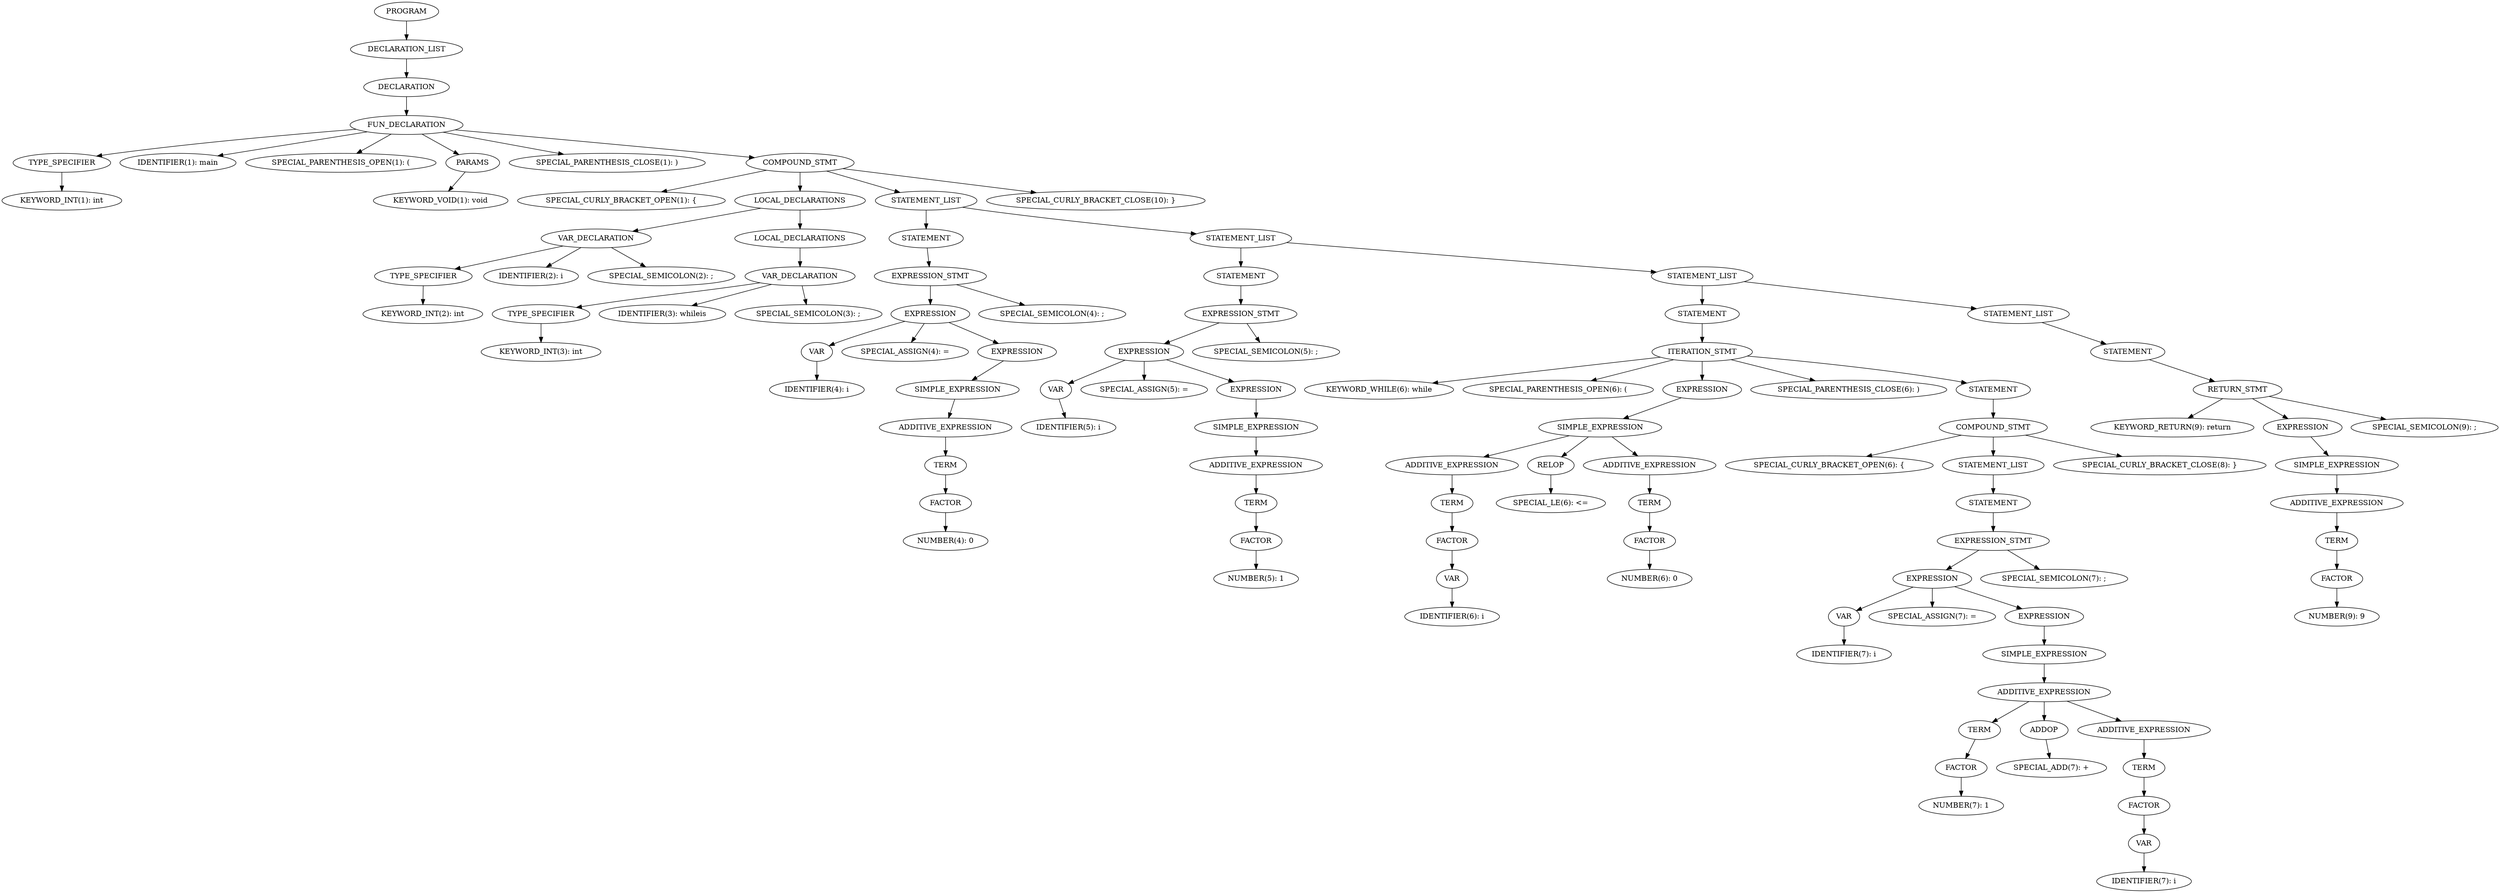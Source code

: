 digraph {
	8773865524833 [label="PROGRAM"];
	8773865531983 [label="DECLARATION_LIST"];
	8773865531989 [label="DECLARATION"];
	8773865532019 [label="FUN_DECLARATION"];
	8773865532025 [label="TYPE_SPECIFIER"];
	8773865532031 [label="KEYWORD_INT(1): int"];
	8773865532031 [label="KEYWORD_INT(1): int"];
	8773865532025 [label="TYPE_SPECIFIER"];
	8773865567323 [label="IDENTIFIER(1): main"];
	8773865567323 [label="IDENTIFIER(1): main"];
	8773865532040 [label="SPECIAL_PARENTHESIS_OPEN(1): ("];
	8773865532040 [label="SPECIAL_PARENTHESIS_OPEN(1): ("];
	8773865532046 [label="PARAMS"];
	8773865532076 [label="KEYWORD_VOID(1): void"];
	8773865532076 [label="KEYWORD_VOID(1): void"];
	8773865532046 [label="PARAMS"];
	8773865532082 [label="SPECIAL_PARENTHESIS_CLOSE(1): )"];
	8773865532082 [label="SPECIAL_PARENTHESIS_CLOSE(1): )"];
	8773865532088 [label="COMPOUND_STMT"];
	8773865532094 [label="SPECIAL_CURLY_BRACKET_OPEN(1): {"];
	8773865532094 [label="SPECIAL_CURLY_BRACKET_OPEN(1): {"];
	8773865532100 [label="LOCAL_DECLARATIONS"];
	8773865532106 [label="VAR_DECLARATION"];
	8773865532112 [label="TYPE_SPECIFIER"];
	8773865532118 [label="KEYWORD_INT(2): int"];
	8773865532118 [label="KEYWORD_INT(2): int"];
	8773865532112 [label="TYPE_SPECIFIER"];
	8773865532124 [label="IDENTIFIER(2): i"];
	8773865532124 [label="IDENTIFIER(2): i"];
	8773865532130 [label="SPECIAL_SEMICOLON(2): ;"];
	8773865532130 [label="SPECIAL_SEMICOLON(2): ;"];
	8773865532106 [label="VAR_DECLARATION"];
	8773865532136 [label="LOCAL_DECLARATIONS"];
	8773865532142 [label="VAR_DECLARATION"];
	8773865532148 [label="TYPE_SPECIFIER"];
	8773865532154 [label="KEYWORD_INT(3): int"];
	8773865532154 [label="KEYWORD_INT(3): int"];
	8773865532148 [label="TYPE_SPECIFIER"];
	8773865532932 [label="IDENTIFIER(3): whileis"];
	8773865532932 [label="IDENTIFIER(3): whileis"];
	8773865532938 [label="SPECIAL_SEMICOLON(3): ;"];
	8773865532938 [label="SPECIAL_SEMICOLON(3): ;"];
	8773865532142 [label="VAR_DECLARATION"];
	8773865532136 [label="LOCAL_DECLARATIONS"];
	8773865532100 [label="LOCAL_DECLARATIONS"];
	8773865532944 [label="STATEMENT_LIST"];
	8773865532950 [label="STATEMENT"];
	8773865532956 [label="EXPRESSION_STMT"];
	8773865532962 [label="EXPRESSION"];
	8773865532968 [label="VAR"];
	8773865532974 [label="IDENTIFIER(4): i"];
	8773865532974 [label="IDENTIFIER(4): i"];
	8773865532968 [label="VAR"];
	8773865532980 [label="SPECIAL_ASSIGN(4): ="];
	8773865532980 [label="SPECIAL_ASSIGN(4): ="];
	8773865532986 [label="EXPRESSION"];
	8773865532992 [label="SIMPLE_EXPRESSION"];
	8773865532998 [label="ADDITIVE_EXPRESSION"];
	8773865533004 [label="TERM"];
	8773865533010 [label="FACTOR"];
	8773865533016 [label="NUMBER(4): 0"];
	8773865533016 [label="NUMBER(4): 0"];
	8773865533010 [label="FACTOR"];
	8773865533004 [label="TERM"];
	8773865532998 [label="ADDITIVE_EXPRESSION"];
	8773865532992 [label="SIMPLE_EXPRESSION"];
	8773865532986 [label="EXPRESSION"];
	8773865532962 [label="EXPRESSION"];
	8773865533022 [label="SPECIAL_SEMICOLON(4): ;"];
	8773865533022 [label="SPECIAL_SEMICOLON(4): ;"];
	8773865532956 [label="EXPRESSION_STMT"];
	8773865532950 [label="STATEMENT"];
	8773865533028 [label="STATEMENT_LIST"];
	8773865533034 [label="STATEMENT"];
	8773865533040 [label="EXPRESSION_STMT"];
	8773865533046 [label="EXPRESSION"];
	8773865533052 [label="VAR"];
	8773865533058 [label="IDENTIFIER(5): i"];
	8773865533058 [label="IDENTIFIER(5): i"];
	8773865533052 [label="VAR"];
	8773865533064 [label="SPECIAL_ASSIGN(5): ="];
	8773865533064 [label="SPECIAL_ASSIGN(5): ="];
	8773865533070 [label="EXPRESSION"];
	8773865533076 [label="SIMPLE_EXPRESSION"];
	8773865533082 [label="ADDITIVE_EXPRESSION"];
	8773865533088 [label="TERM"];
	8773865533094 [label="FACTOR"];
	8773865533100 [label="NUMBER(5): 1"];
	8773865533100 [label="NUMBER(5): 1"];
	8773865533094 [label="FACTOR"];
	8773865533088 [label="TERM"];
	8773865533082 [label="ADDITIVE_EXPRESSION"];
	8773865533076 [label="SIMPLE_EXPRESSION"];
	8773865533070 [label="EXPRESSION"];
	8773865533046 [label="EXPRESSION"];
	8773865533106 [label="SPECIAL_SEMICOLON(5): ;"];
	8773865533106 [label="SPECIAL_SEMICOLON(5): ;"];
	8773865533040 [label="EXPRESSION_STMT"];
	8773865533034 [label="STATEMENT"];
	8773865533112 [label="STATEMENT_LIST"];
	8773865533118 [label="STATEMENT"];
	8773865533124 [label="ITERATION_STMT"];
	8773865533130 [label="KEYWORD_WHILE(6): while"];
	8773865533130 [label="KEYWORD_WHILE(6): while"];
	8773865533136 [label="SPECIAL_PARENTHESIS_OPEN(6): ("];
	8773865533136 [label="SPECIAL_PARENTHESIS_OPEN(6): ("];
	8773865533142 [label="EXPRESSION"];
	8773865533160 [label="SIMPLE_EXPRESSION"];
	8773865533166 [label="ADDITIVE_EXPRESSION"];
	8773865533172 [label="TERM"];
	8773865533178 [label="FACTOR"];
	8773865501712 [label="VAR"];
	8773865501718 [label="IDENTIFIER(6): i"];
	8773865501718 [label="IDENTIFIER(6): i"];
	8773865501712 [label="VAR"];
	8773865533178 [label="FACTOR"];
	8773865533172 [label="TERM"];
	8773865533166 [label="ADDITIVE_EXPRESSION"];
	8773865501724 [label="RELOP"];
	8773865501730 [label="SPECIAL_LE(6): <="];
	8773865501730 [label="SPECIAL_LE(6): <="];
	8773865501724 [label="RELOP"];
	8773865501736 [label="ADDITIVE_EXPRESSION"];
	8773865501742 [label="TERM"];
	8773865501748 [label="FACTOR"];
	8773865501754 [label="NUMBER(6): 0"];
	8773865501754 [label="NUMBER(6): 0"];
	8773865501748 [label="FACTOR"];
	8773865501742 [label="TERM"];
	8773865501736 [label="ADDITIVE_EXPRESSION"];
	8773865533160 [label="SIMPLE_EXPRESSION"];
	8773865533142 [label="EXPRESSION"];
	8773865501760 [label="SPECIAL_PARENTHESIS_CLOSE(6): )"];
	8773865501760 [label="SPECIAL_PARENTHESIS_CLOSE(6): )"];
	8773865501766 [label="STATEMENT"];
	8773865501772 [label="COMPOUND_STMT"];
	8773865501778 [label="SPECIAL_CURLY_BRACKET_OPEN(6): {"];
	8773865501778 [label="SPECIAL_CURLY_BRACKET_OPEN(6): {"];
	8773865501784 [label="STATEMENT_LIST"];
	8773865501790 [label="STATEMENT"];
	8773865501796 [label="EXPRESSION_STMT"];
	8773865501802 [label="EXPRESSION"];
	8773865501808 [label="VAR"];
	8773865501814 [label="IDENTIFIER(7): i"];
	8773865501814 [label="IDENTIFIER(7): i"];
	8773865501808 [label="VAR"];
	8773865501820 [label="SPECIAL_ASSIGN(7): ="];
	8773865501820 [label="SPECIAL_ASSIGN(7): ="];
	8773865501826 [label="EXPRESSION"];
	8773865501832 [label="SIMPLE_EXPRESSION"];
	8773865501838 [label="ADDITIVE_EXPRESSION"];
	8773865501844 [label="TERM"];
	8773865501850 [label="FACTOR"];
	8773865501856 [label="NUMBER(7): 1"];
	8773865501856 [label="NUMBER(7): 1"];
	8773865501850 [label="FACTOR"];
	8773865501844 [label="TERM"];
	8773865501862 [label="ADDOP"];
	8773865501868 [label="SPECIAL_ADD(7): +"];
	8773865501868 [label="SPECIAL_ADD(7): +"];
	8773865501862 [label="ADDOP"];
	8773865501874 [label="ADDITIVE_EXPRESSION"];
	8773865501880 [label="TERM"];
	8773865501886 [label="FACTOR"];
	8773865501904 [label="VAR"];
	8773865501910 [label="IDENTIFIER(7): i"];
	8773865501910 [label="IDENTIFIER(7): i"];
	8773865501904 [label="VAR"];
	8773865501886 [label="FACTOR"];
	8773865501880 [label="TERM"];
	8773865501874 [label="ADDITIVE_EXPRESSION"];
	8773865501838 [label="ADDITIVE_EXPRESSION"];
	8773865501832 [label="SIMPLE_EXPRESSION"];
	8773865501826 [label="EXPRESSION"];
	8773865501802 [label="EXPRESSION"];
	8773865501916 [label="SPECIAL_SEMICOLON(7): ;"];
	8773865501916 [label="SPECIAL_SEMICOLON(7): ;"];
	8773865501796 [label="EXPRESSION_STMT"];
	8773865501790 [label="STATEMENT"];
	8773865501784 [label="STATEMENT_LIST"];
	8773865501922 [label="SPECIAL_CURLY_BRACKET_CLOSE(8): }"];
	8773865501922 [label="SPECIAL_CURLY_BRACKET_CLOSE(8): }"];
	8773865501772 [label="COMPOUND_STMT"];
	8773865501766 [label="STATEMENT"];
	8773865533124 [label="ITERATION_STMT"];
	8773865533118 [label="STATEMENT"];
	8773865501928 [label="STATEMENT_LIST"];
	8773865501934 [label="STATEMENT"];
	8773865501940 [label="RETURN_STMT"];
	8773865501946 [label="KEYWORD_RETURN(9): return"];
	8773865501946 [label="KEYWORD_RETURN(9): return"];
	8773865503236 [label="EXPRESSION"];
	8773865503242 [label="SIMPLE_EXPRESSION"];
	8773865503248 [label="ADDITIVE_EXPRESSION"];
	8773865503254 [label="TERM"];
	8773865503260 [label="FACTOR"];
	8773865503266 [label="NUMBER(9): 9"];
	8773865503266 [label="NUMBER(9): 9"];
	8773865503260 [label="FACTOR"];
	8773865503254 [label="TERM"];
	8773865503248 [label="ADDITIVE_EXPRESSION"];
	8773865503242 [label="SIMPLE_EXPRESSION"];
	8773865503236 [label="EXPRESSION"];
	8773865503272 [label="SPECIAL_SEMICOLON(9): ;"];
	8773865503272 [label="SPECIAL_SEMICOLON(9): ;"];
	8773865501940 [label="RETURN_STMT"];
	8773865501934 [label="STATEMENT"];
	8773865501928 [label="STATEMENT_LIST"];
	8773865533112 [label="STATEMENT_LIST"];
	8773865533028 [label="STATEMENT_LIST"];
	8773865532944 [label="STATEMENT_LIST"];
	8773865503278 [label="SPECIAL_CURLY_BRACKET_CLOSE(10): }"];
	8773865503278 [label="SPECIAL_CURLY_BRACKET_CLOSE(10): }"];
	8773865532088 [label="COMPOUND_STMT"];
	8773865532019 [label="FUN_DECLARATION"];
	8773865531989 [label="DECLARATION"];
	8773865531983 [label="DECLARATION_LIST"];
8773865532025 -> 8773865532031;
8773865532019 -> 8773865532025;
8773865532019 -> 8773865567323;
8773865532019 -> 8773865532040;
8773865532046 -> 8773865532076;
8773865532019 -> 8773865532046;
8773865532019 -> 8773865532082;
8773865532088 -> 8773865532094;
8773865532112 -> 8773865532118;
8773865532106 -> 8773865532112;
8773865532106 -> 8773865532124;
8773865532106 -> 8773865532130;
8773865532100 -> 8773865532106;
8773865532148 -> 8773865532154;
8773865532142 -> 8773865532148;
8773865532142 -> 8773865532932;
8773865532142 -> 8773865532938;
8773865532136 -> 8773865532142;
8773865532100 -> 8773865532136;
8773865532088 -> 8773865532100;
8773865532968 -> 8773865532974;
8773865532962 -> 8773865532968;
8773865532962 -> 8773865532980;
8773865533010 -> 8773865533016;
8773865533004 -> 8773865533010;
8773865532998 -> 8773865533004;
8773865532992 -> 8773865532998;
8773865532986 -> 8773865532992;
8773865532962 -> 8773865532986;
8773865532956 -> 8773865532962;
8773865532956 -> 8773865533022;
8773865532950 -> 8773865532956;
8773865532944 -> 8773865532950;
8773865533052 -> 8773865533058;
8773865533046 -> 8773865533052;
8773865533046 -> 8773865533064;
8773865533094 -> 8773865533100;
8773865533088 -> 8773865533094;
8773865533082 -> 8773865533088;
8773865533076 -> 8773865533082;
8773865533070 -> 8773865533076;
8773865533046 -> 8773865533070;
8773865533040 -> 8773865533046;
8773865533040 -> 8773865533106;
8773865533034 -> 8773865533040;
8773865533028 -> 8773865533034;
8773865533124 -> 8773865533130;
8773865533124 -> 8773865533136;
8773865501712 -> 8773865501718;
8773865533178 -> 8773865501712;
8773865533172 -> 8773865533178;
8773865533166 -> 8773865533172;
8773865533160 -> 8773865533166;
8773865501724 -> 8773865501730;
8773865533160 -> 8773865501724;
8773865501748 -> 8773865501754;
8773865501742 -> 8773865501748;
8773865501736 -> 8773865501742;
8773865533160 -> 8773865501736;
8773865533142 -> 8773865533160;
8773865533124 -> 8773865533142;
8773865533124 -> 8773865501760;
8773865501772 -> 8773865501778;
8773865501808 -> 8773865501814;
8773865501802 -> 8773865501808;
8773865501802 -> 8773865501820;
8773865501850 -> 8773865501856;
8773865501844 -> 8773865501850;
8773865501838 -> 8773865501844;
8773865501862 -> 8773865501868;
8773865501838 -> 8773865501862;
8773865501904 -> 8773865501910;
8773865501886 -> 8773865501904;
8773865501880 -> 8773865501886;
8773865501874 -> 8773865501880;
8773865501838 -> 8773865501874;
8773865501832 -> 8773865501838;
8773865501826 -> 8773865501832;
8773865501802 -> 8773865501826;
8773865501796 -> 8773865501802;
8773865501796 -> 8773865501916;
8773865501790 -> 8773865501796;
8773865501784 -> 8773865501790;
8773865501772 -> 8773865501784;
8773865501772 -> 8773865501922;
8773865501766 -> 8773865501772;
8773865533124 -> 8773865501766;
8773865533118 -> 8773865533124;
8773865533112 -> 8773865533118;
8773865501940 -> 8773865501946;
8773865503260 -> 8773865503266;
8773865503254 -> 8773865503260;
8773865503248 -> 8773865503254;
8773865503242 -> 8773865503248;
8773865503236 -> 8773865503242;
8773865501940 -> 8773865503236;
8773865501940 -> 8773865503272;
8773865501934 -> 8773865501940;
8773865501928 -> 8773865501934;
8773865533112 -> 8773865501928;
8773865533028 -> 8773865533112;
8773865532944 -> 8773865533028;
8773865532088 -> 8773865532944;
8773865532088 -> 8773865503278;
8773865532019 -> 8773865532088;
8773865531989 -> 8773865532019;
8773865531983 -> 8773865531989;
8773865524833 -> 8773865531983;
}
